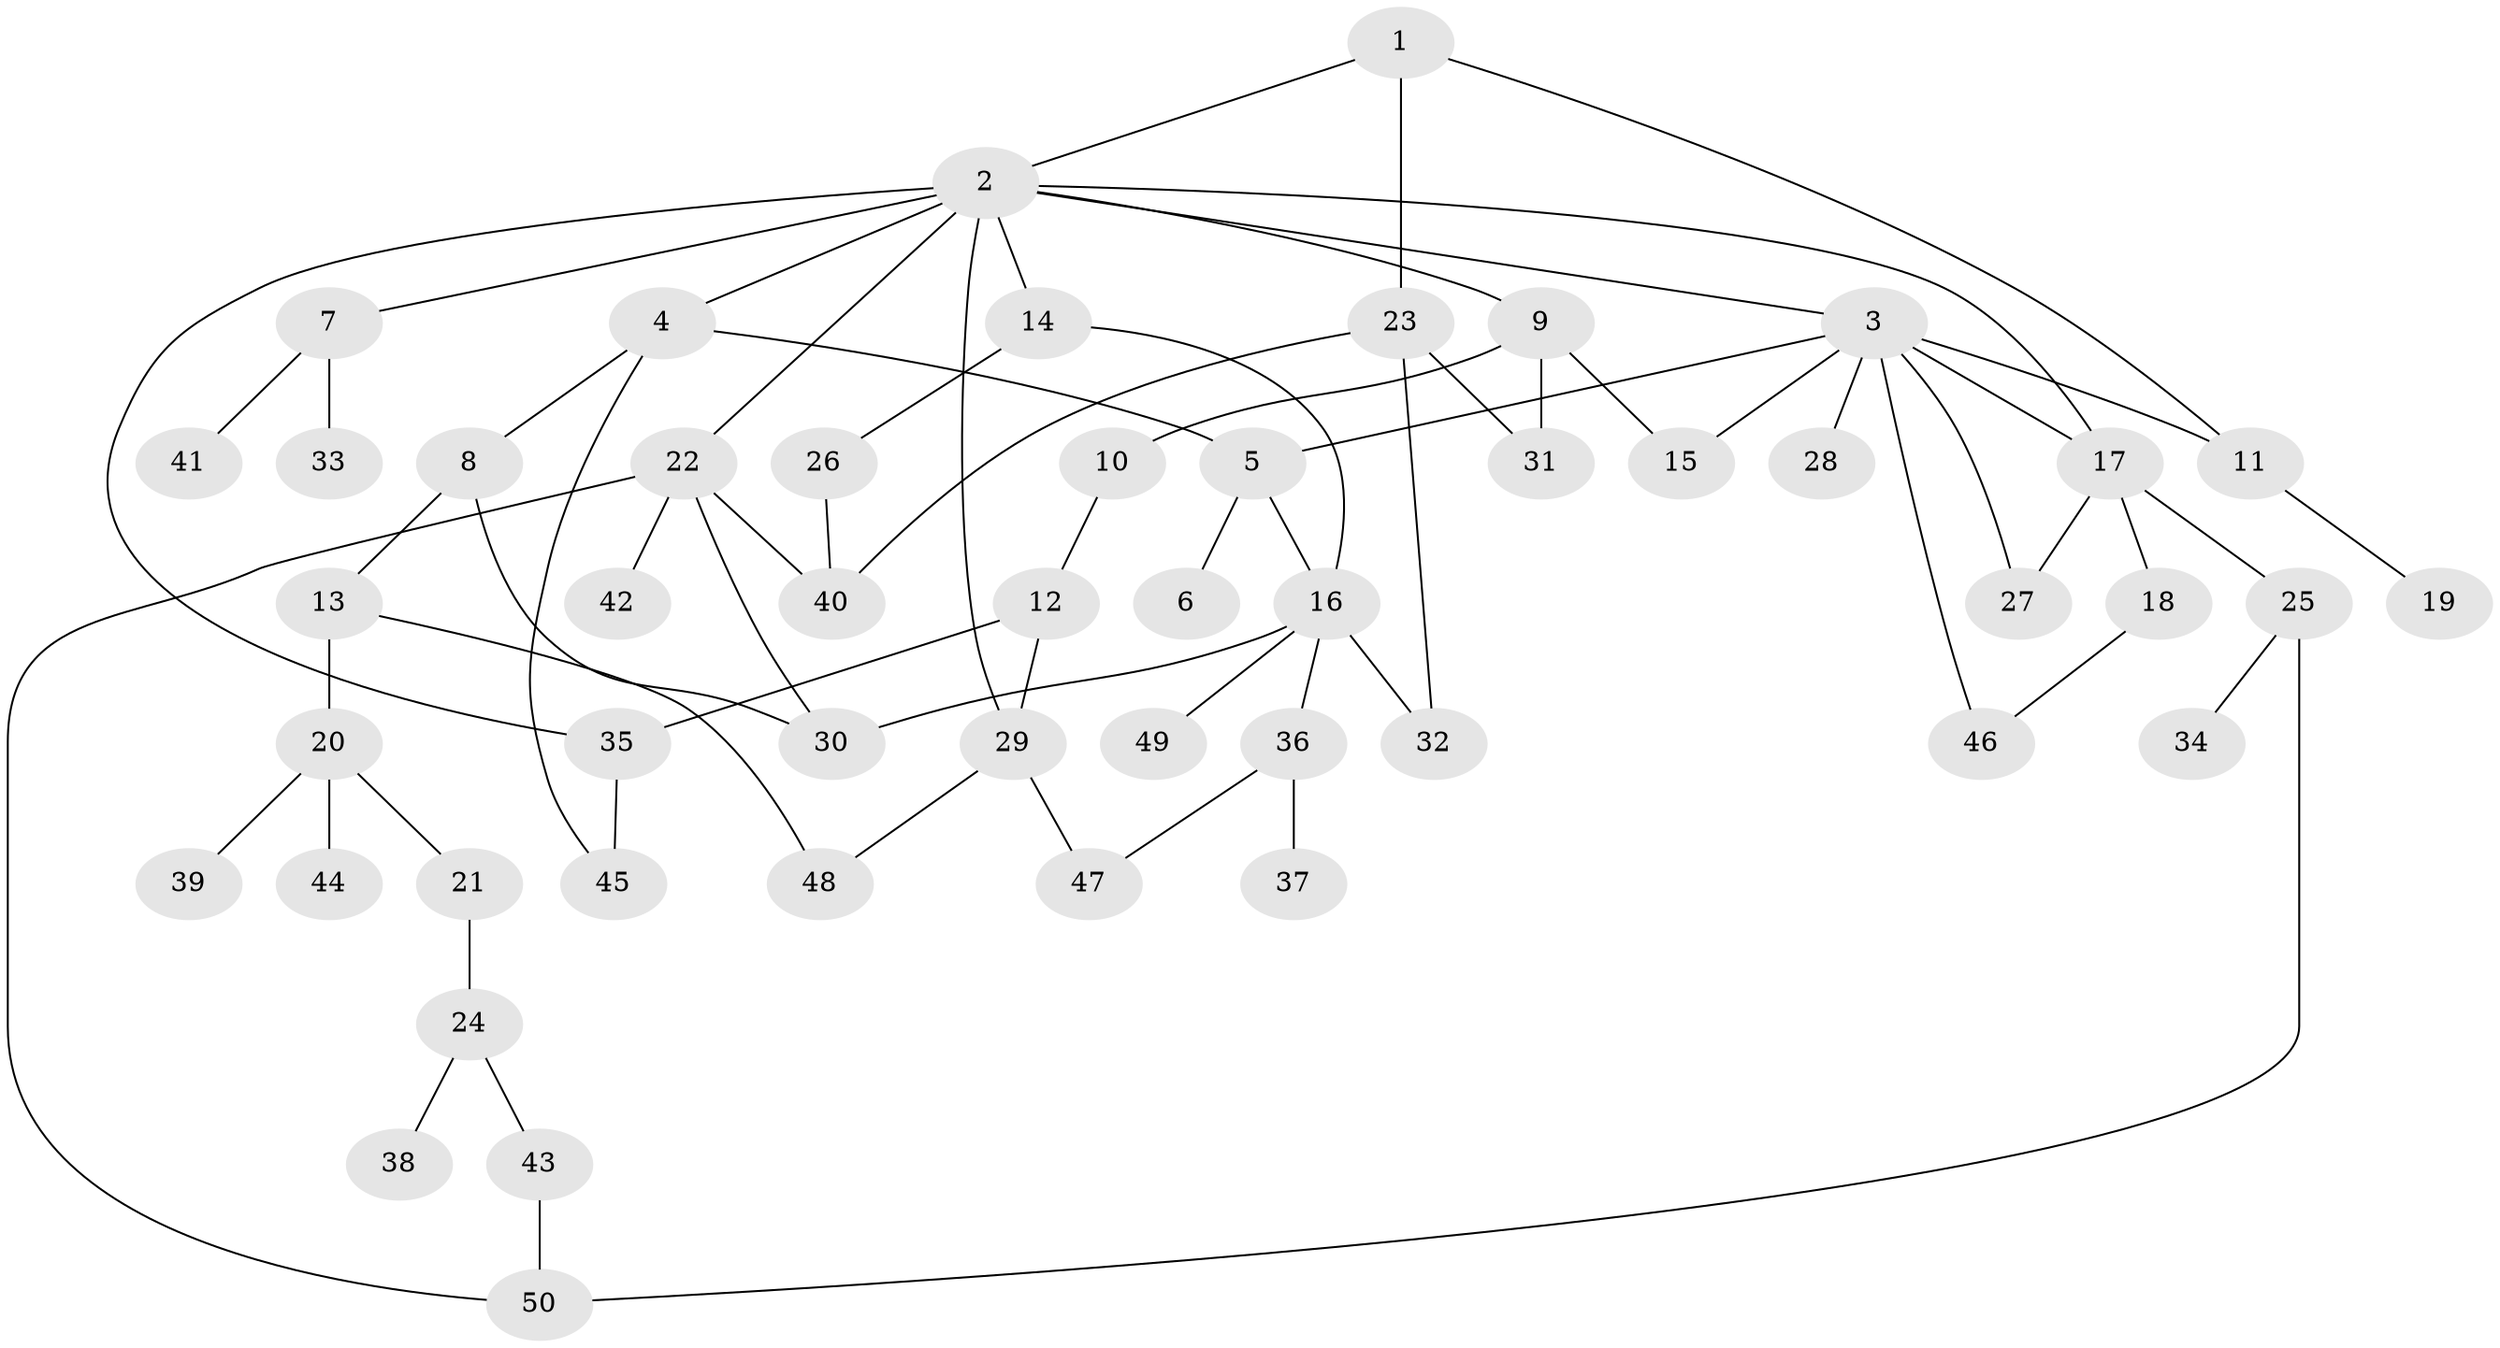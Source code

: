 // coarse degree distribution, {5: 0.08, 1: 0.36, 2: 0.28, 9: 0.04, 3: 0.12, 7: 0.04, 6: 0.08}
// Generated by graph-tools (version 1.1) at 2025/44/03/04/25 21:44:38]
// undirected, 50 vertices, 69 edges
graph export_dot {
graph [start="1"]
  node [color=gray90,style=filled];
  1;
  2;
  3;
  4;
  5;
  6;
  7;
  8;
  9;
  10;
  11;
  12;
  13;
  14;
  15;
  16;
  17;
  18;
  19;
  20;
  21;
  22;
  23;
  24;
  25;
  26;
  27;
  28;
  29;
  30;
  31;
  32;
  33;
  34;
  35;
  36;
  37;
  38;
  39;
  40;
  41;
  42;
  43;
  44;
  45;
  46;
  47;
  48;
  49;
  50;
  1 -- 2;
  1 -- 11;
  1 -- 23;
  2 -- 3;
  2 -- 4;
  2 -- 7;
  2 -- 9;
  2 -- 14;
  2 -- 17;
  2 -- 22;
  2 -- 35;
  2 -- 29;
  3 -- 28;
  3 -- 46;
  3 -- 5;
  3 -- 27;
  3 -- 15;
  3 -- 17;
  3 -- 11;
  4 -- 5;
  4 -- 8;
  4 -- 45;
  5 -- 6;
  5 -- 16;
  7 -- 33;
  7 -- 41;
  8 -- 13;
  8 -- 30;
  9 -- 10;
  9 -- 15;
  9 -- 31;
  10 -- 12;
  11 -- 19;
  12 -- 29;
  12 -- 35;
  13 -- 20;
  13 -- 48;
  14 -- 26;
  14 -- 16;
  16 -- 32;
  16 -- 36;
  16 -- 49;
  16 -- 30;
  17 -- 18;
  17 -- 25;
  17 -- 27;
  18 -- 46;
  20 -- 21;
  20 -- 39;
  20 -- 44;
  21 -- 24;
  22 -- 40;
  22 -- 42;
  22 -- 50;
  22 -- 30;
  23 -- 31;
  23 -- 32;
  23 -- 40;
  24 -- 38;
  24 -- 43;
  25 -- 34;
  25 -- 50;
  26 -- 40;
  29 -- 47;
  29 -- 48;
  35 -- 45;
  36 -- 37;
  36 -- 47;
  43 -- 50;
}
